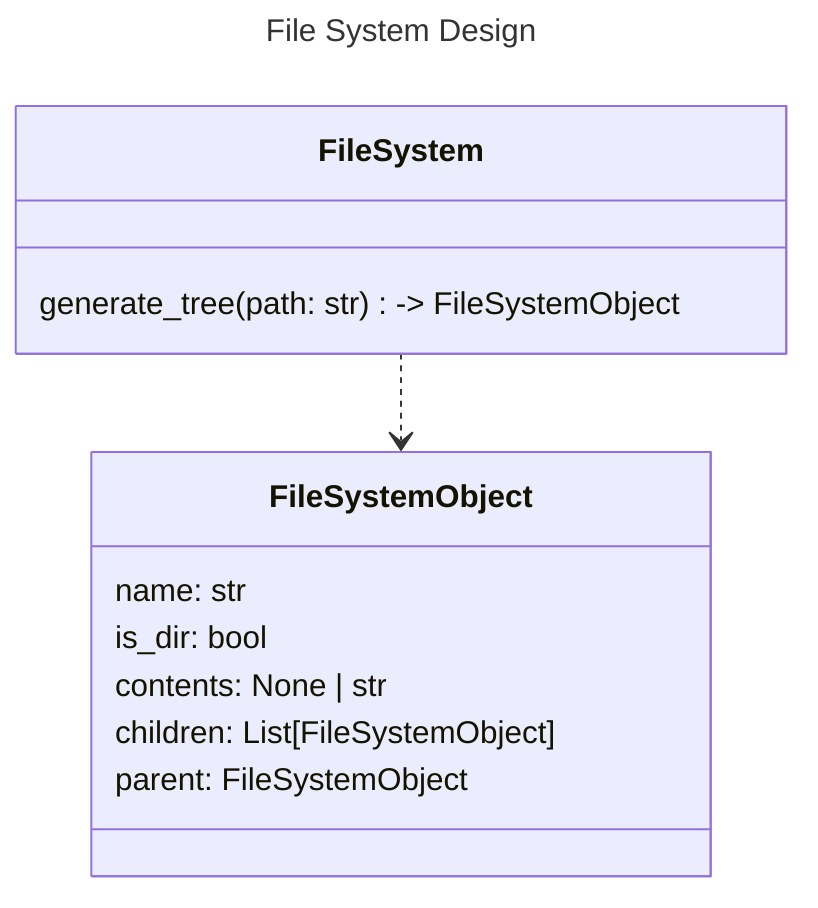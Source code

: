 ---
title: File System Design
---
classDiagram
    class FileSystem {
        generate_tree(path: str) -> FileSystemObject
    }

    class FileSystemObject {
        name: str
        is_dir: bool
        contents: None | str
        children: List[FileSystemObject]
        parent: FileSystemObject
    }

    FileSystem ..> FileSystemObject